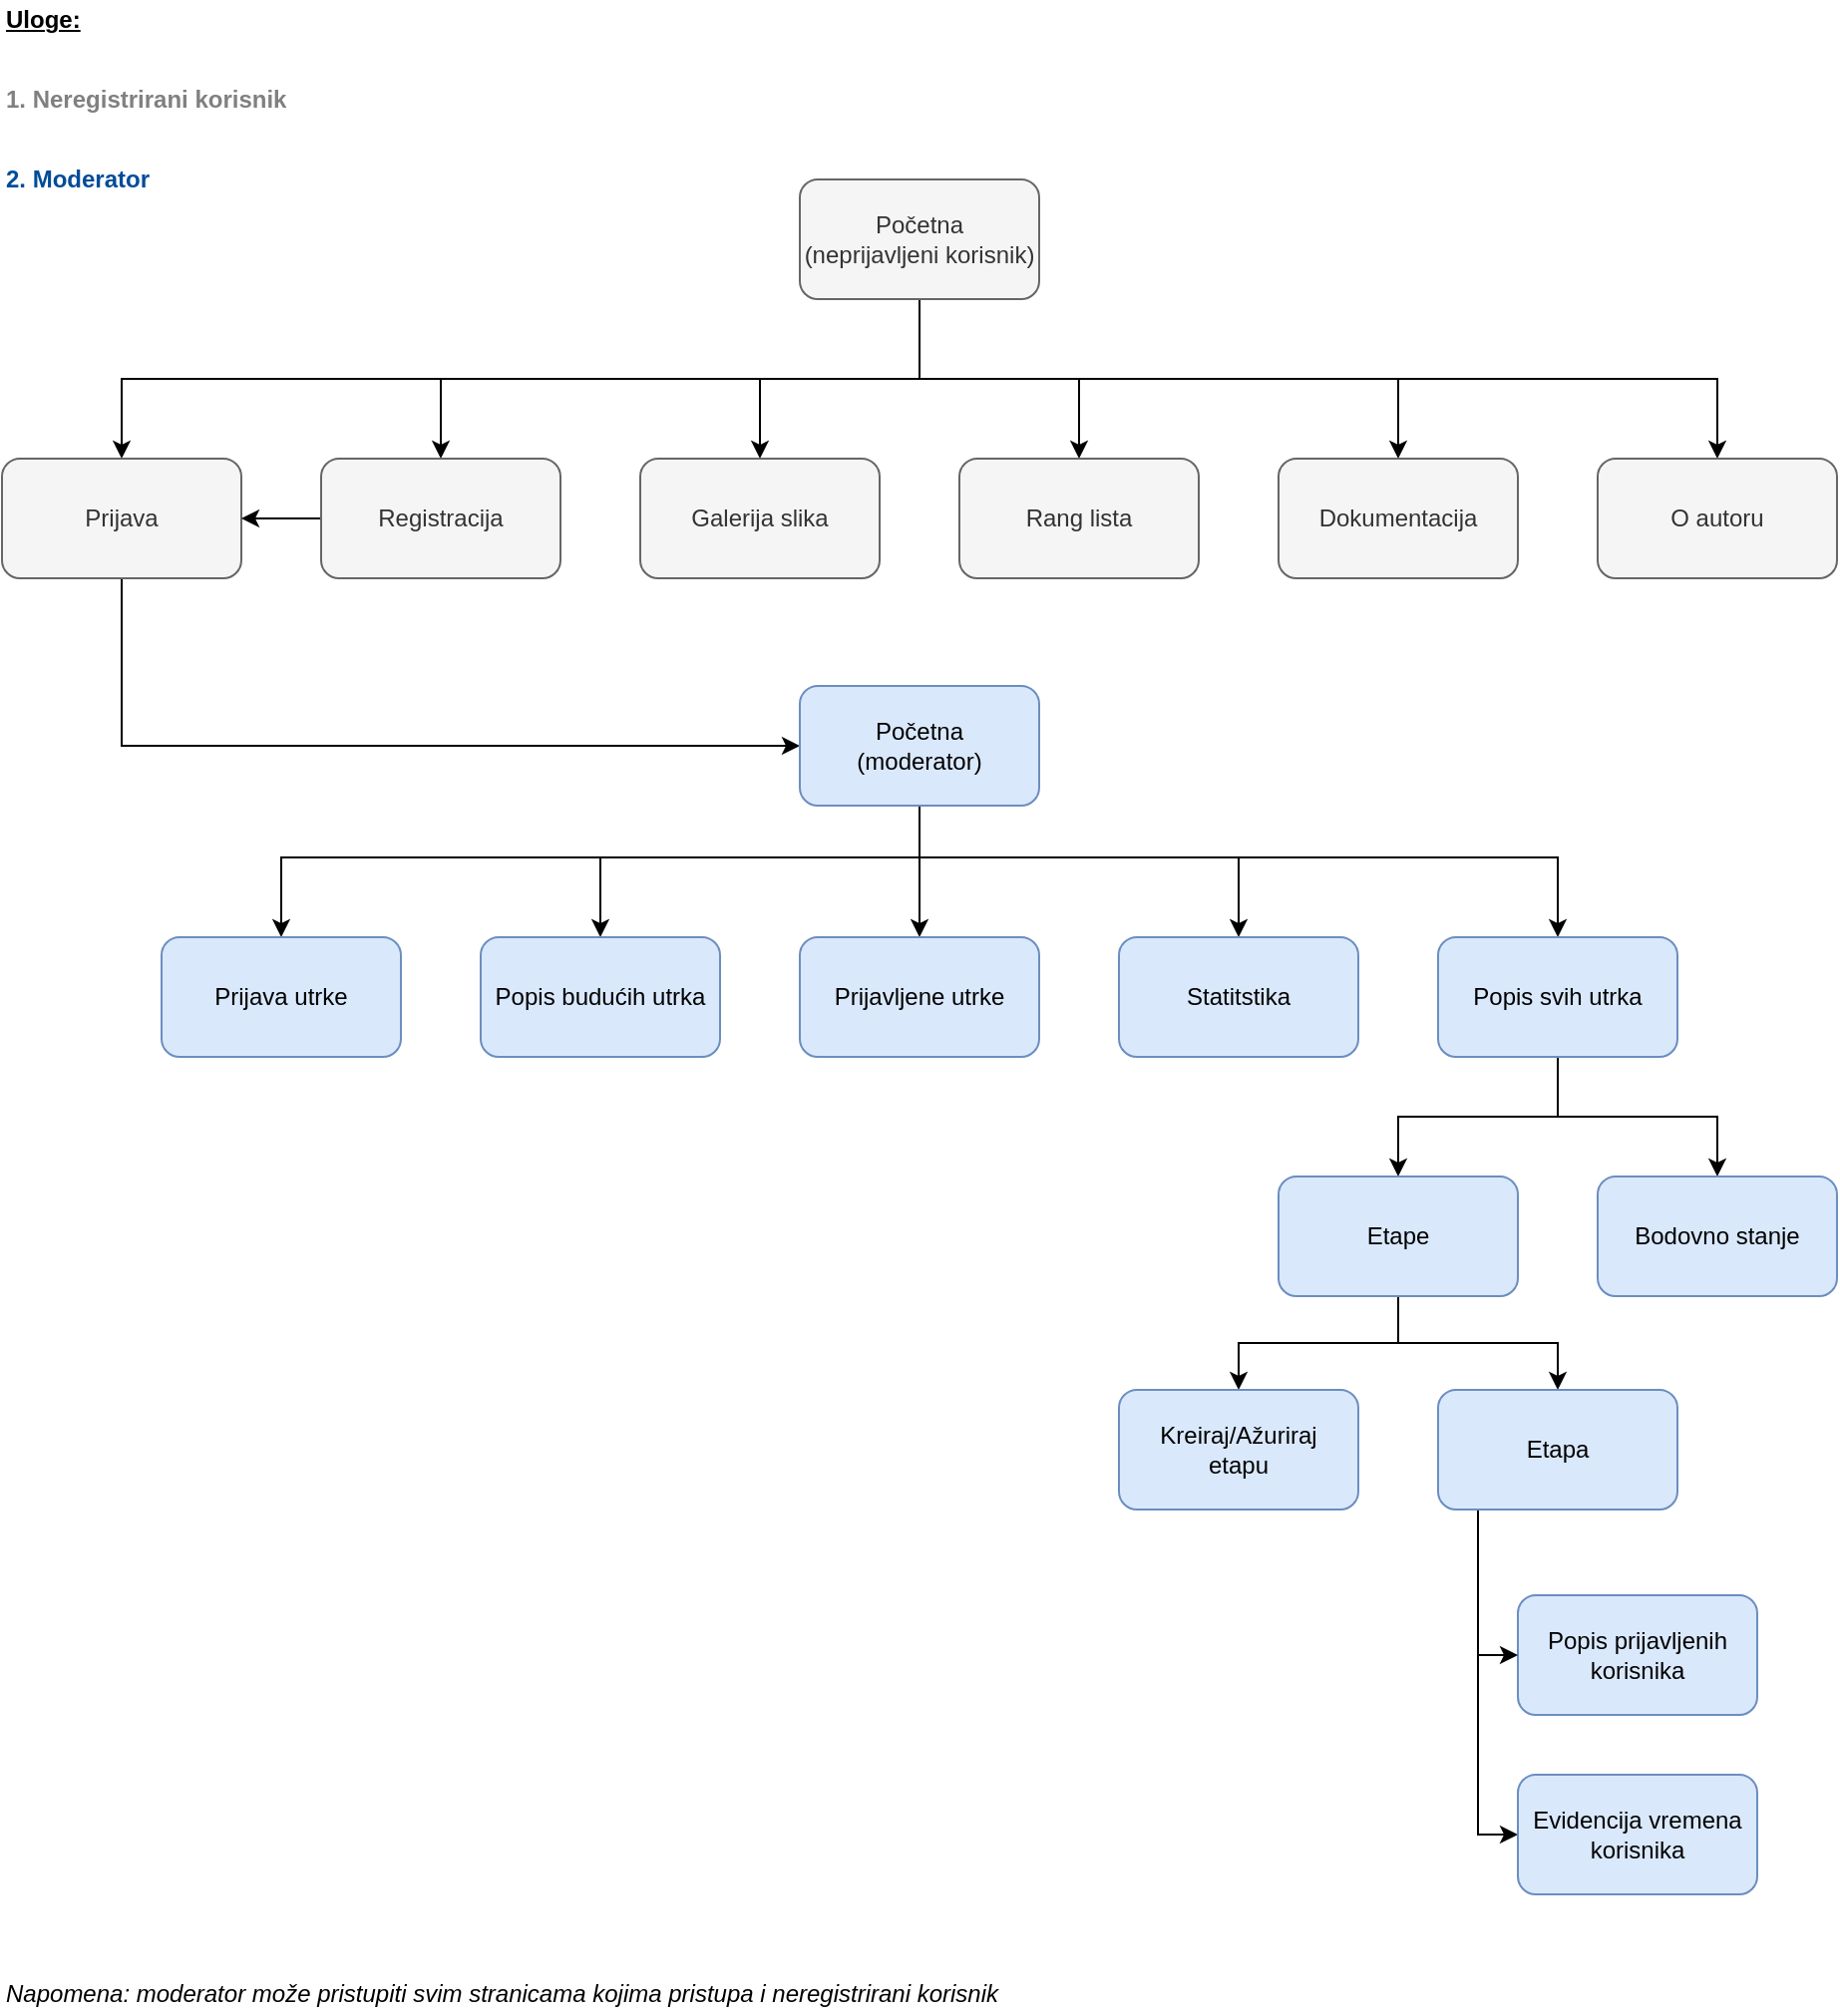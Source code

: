 <mxfile version="18.0.0" type="device"><diagram id="99FJYbJvx_ybCicwYEmS" name="Page-1"><mxGraphModel dx="1422" dy="772" grid="1" gridSize="10" guides="1" tooltips="1" connect="1" arrows="1" fold="1" page="1" pageScale="1" pageWidth="1169" pageHeight="827" math="0" shadow="0"><root><mxCell id="0"/><mxCell id="1" parent="0"/><mxCell id="h37jAPbzxF259i4xsaMp-9" style="edgeStyle=orthogonalEdgeStyle;rounded=0;orthogonalLoop=1;jettySize=auto;html=1;entryX=0.5;entryY=0;entryDx=0;entryDy=0;" parent="1" source="h37jAPbzxF259i4xsaMp-1" target="h37jAPbzxF259i4xsaMp-2" edge="1"><mxGeometry relative="1" as="geometry"><Array as="points"><mxPoint x="540" y="260"/><mxPoint x="140" y="260"/></Array></mxGeometry></mxCell><mxCell id="h37jAPbzxF259i4xsaMp-10" style="edgeStyle=orthogonalEdgeStyle;rounded=0;orthogonalLoop=1;jettySize=auto;html=1;" parent="1" source="h37jAPbzxF259i4xsaMp-1" target="h37jAPbzxF259i4xsaMp-3" edge="1"><mxGeometry relative="1" as="geometry"><Array as="points"><mxPoint x="540" y="260"/><mxPoint x="300" y="260"/></Array></mxGeometry></mxCell><mxCell id="h37jAPbzxF259i4xsaMp-11" style="edgeStyle=orthogonalEdgeStyle;rounded=0;orthogonalLoop=1;jettySize=auto;html=1;entryX=0.5;entryY=0;entryDx=0;entryDy=0;" parent="1" source="h37jAPbzxF259i4xsaMp-1" target="h37jAPbzxF259i4xsaMp-4" edge="1"><mxGeometry relative="1" as="geometry"><Array as="points"><mxPoint x="540" y="260"/><mxPoint x="460" y="260"/></Array></mxGeometry></mxCell><mxCell id="h37jAPbzxF259i4xsaMp-12" style="edgeStyle=orthogonalEdgeStyle;rounded=0;orthogonalLoop=1;jettySize=auto;html=1;entryX=0.5;entryY=0;entryDx=0;entryDy=0;" parent="1" source="h37jAPbzxF259i4xsaMp-1" target="h37jAPbzxF259i4xsaMp-5" edge="1"><mxGeometry relative="1" as="geometry"/></mxCell><mxCell id="h37jAPbzxF259i4xsaMp-14" style="edgeStyle=orthogonalEdgeStyle;rounded=0;orthogonalLoop=1;jettySize=auto;html=1;entryX=0.5;entryY=0;entryDx=0;entryDy=0;" parent="1" source="h37jAPbzxF259i4xsaMp-1" target="h37jAPbzxF259i4xsaMp-8" edge="1"><mxGeometry relative="1" as="geometry"><Array as="points"><mxPoint x="540" y="260"/><mxPoint x="780" y="260"/></Array></mxGeometry></mxCell><mxCell id="h37jAPbzxF259i4xsaMp-15" style="edgeStyle=orthogonalEdgeStyle;rounded=0;orthogonalLoop=1;jettySize=auto;html=1;" parent="1" source="h37jAPbzxF259i4xsaMp-1" target="h37jAPbzxF259i4xsaMp-7" edge="1"><mxGeometry relative="1" as="geometry"><Array as="points"><mxPoint x="540" y="260"/><mxPoint x="940" y="260"/></Array></mxGeometry></mxCell><mxCell id="h37jAPbzxF259i4xsaMp-1" value="Početna&lt;br&gt;(neprijavljeni korisnik)" style="rounded=1;whiteSpace=wrap;html=1;fillColor=#f5f5f5;strokeColor=#666666;glass=0;shadow=0;sketch=0;fontColor=#333333;" parent="1" vertex="1"><mxGeometry x="480" y="160" width="120" height="60" as="geometry"/></mxCell><mxCell id="h37jAPbzxF259i4xsaMp-24" style="edgeStyle=orthogonalEdgeStyle;rounded=0;orthogonalLoop=1;jettySize=auto;html=1;entryX=0;entryY=0.5;entryDx=0;entryDy=0;fontColor=#6D8764;" parent="1" source="h37jAPbzxF259i4xsaMp-2" target="h37jAPbzxF259i4xsaMp-22" edge="1"><mxGeometry relative="1" as="geometry"><Array as="points"><mxPoint x="140" y="444"/></Array></mxGeometry></mxCell><mxCell id="h37jAPbzxF259i4xsaMp-2" value="Prijava" style="rounded=1;whiteSpace=wrap;html=1;fillColor=#f5f5f5;strokeColor=#666666;glass=0;shadow=0;sketch=0;fontColor=#333333;" parent="1" vertex="1"><mxGeometry x="80" y="300" width="120" height="60" as="geometry"/></mxCell><mxCell id="h37jAPbzxF259i4xsaMp-23" style="edgeStyle=orthogonalEdgeStyle;rounded=0;orthogonalLoop=1;jettySize=auto;html=1;entryX=1;entryY=0.5;entryDx=0;entryDy=0;fontColor=#6D8764;" parent="1" source="h37jAPbzxF259i4xsaMp-3" target="h37jAPbzxF259i4xsaMp-2" edge="1"><mxGeometry relative="1" as="geometry"/></mxCell><mxCell id="h37jAPbzxF259i4xsaMp-3" value="Registracija" style="rounded=1;whiteSpace=wrap;html=1;fillColor=#f5f5f5;strokeColor=#666666;glass=0;shadow=0;sketch=0;fontColor=#333333;" parent="1" vertex="1"><mxGeometry x="240" y="300" width="120" height="60" as="geometry"/></mxCell><mxCell id="h37jAPbzxF259i4xsaMp-4" value="Galerija slika" style="rounded=1;whiteSpace=wrap;html=1;fillColor=#f5f5f5;strokeColor=#666666;glass=0;shadow=0;sketch=0;fontColor=#333333;" parent="1" vertex="1"><mxGeometry x="400" y="300" width="120" height="60" as="geometry"/></mxCell><mxCell id="h37jAPbzxF259i4xsaMp-5" value="Rang lista" style="rounded=1;whiteSpace=wrap;html=1;fillColor=#f5f5f5;strokeColor=#666666;glass=0;shadow=0;sketch=0;fontColor=#333333;" parent="1" vertex="1"><mxGeometry x="560" y="300" width="120" height="60" as="geometry"/></mxCell><mxCell id="h37jAPbzxF259i4xsaMp-7" value="O autoru" style="rounded=1;whiteSpace=wrap;html=1;fillColor=#f5f5f5;strokeColor=#666666;glass=0;shadow=0;sketch=0;fontColor=#333333;" parent="1" vertex="1"><mxGeometry x="880" y="300" width="120" height="60" as="geometry"/></mxCell><mxCell id="h37jAPbzxF259i4xsaMp-8" value="Dokumentacija" style="rounded=1;whiteSpace=wrap;html=1;fillColor=#f5f5f5;strokeColor=#666666;glass=0;shadow=0;sketch=0;fontColor=#333333;" parent="1" vertex="1"><mxGeometry x="720" y="300" width="120" height="60" as="geometry"/></mxCell><mxCell id="h37jAPbzxF259i4xsaMp-16" value="Uloge: " style="text;html=1;strokeColor=none;fillColor=none;align=left;verticalAlign=middle;whiteSpace=wrap;rounded=0;shadow=0;glass=0;sketch=0;fontStyle=5" parent="1" vertex="1"><mxGeometry x="80" y="70" width="40" height="20" as="geometry"/></mxCell><mxCell id="h37jAPbzxF259i4xsaMp-17" value="1. Neregistrirani korisnik" style="text;html=1;strokeColor=none;fillColor=none;align=left;verticalAlign=middle;whiteSpace=wrap;rounded=0;shadow=0;glass=0;sketch=0;fontStyle=1;fontColor=#808080;" parent="1" vertex="1"><mxGeometry x="80" y="110" width="150" height="20" as="geometry"/></mxCell><mxCell id="h37jAPbzxF259i4xsaMp-19" value="2. Moderator" style="text;html=1;strokeColor=none;fillColor=none;align=left;verticalAlign=middle;whiteSpace=wrap;rounded=0;shadow=0;glass=0;sketch=0;fontStyle=1;fontColor=#004C99;" parent="1" vertex="1"><mxGeometry x="80" y="150" width="150" height="20" as="geometry"/></mxCell><mxCell id="h37jAPbzxF259i4xsaMp-53" style="edgeStyle=orthogonalEdgeStyle;rounded=0;orthogonalLoop=1;jettySize=auto;html=1;fontColor=#004C99;" parent="1" source="h37jAPbzxF259i4xsaMp-22" target="h37jAPbzxF259i4xsaMp-25" edge="1"><mxGeometry relative="1" as="geometry"><Array as="points"><mxPoint x="540" y="500"/><mxPoint x="220" y="500"/></Array></mxGeometry></mxCell><mxCell id="h37jAPbzxF259i4xsaMp-54" style="edgeStyle=orthogonalEdgeStyle;rounded=0;orthogonalLoop=1;jettySize=auto;html=1;entryX=0.5;entryY=0;entryDx=0;entryDy=0;fontColor=#004C99;" parent="1" source="h37jAPbzxF259i4xsaMp-22" target="h37jAPbzxF259i4xsaMp-26" edge="1"><mxGeometry relative="1" as="geometry"><Array as="points"><mxPoint x="540" y="500"/><mxPoint x="380" y="500"/></Array></mxGeometry></mxCell><mxCell id="h37jAPbzxF259i4xsaMp-55" style="edgeStyle=orthogonalEdgeStyle;rounded=0;orthogonalLoop=1;jettySize=auto;html=1;entryX=0.5;entryY=0;entryDx=0;entryDy=0;fontColor=#004C99;" parent="1" source="h37jAPbzxF259i4xsaMp-22" target="h37jAPbzxF259i4xsaMp-27" edge="1"><mxGeometry relative="1" as="geometry"/></mxCell><mxCell id="h37jAPbzxF259i4xsaMp-56" style="edgeStyle=orthogonalEdgeStyle;rounded=0;orthogonalLoop=1;jettySize=auto;html=1;fontColor=#004C99;" parent="1" source="h37jAPbzxF259i4xsaMp-22" target="h37jAPbzxF259i4xsaMp-35" edge="1"><mxGeometry relative="1" as="geometry"><Array as="points"><mxPoint x="540" y="500"/><mxPoint x="700" y="500"/></Array></mxGeometry></mxCell><mxCell id="h37jAPbzxF259i4xsaMp-57" style="edgeStyle=orthogonalEdgeStyle;rounded=0;orthogonalLoop=1;jettySize=auto;html=1;fontColor=#004C99;" parent="1" source="h37jAPbzxF259i4xsaMp-22" target="h37jAPbzxF259i4xsaMp-46" edge="1"><mxGeometry relative="1" as="geometry"><Array as="points"><mxPoint x="540" y="500"/><mxPoint x="860" y="500"/></Array></mxGeometry></mxCell><mxCell id="h37jAPbzxF259i4xsaMp-22" value="Početna&lt;br&gt;(moderator)" style="rounded=1;whiteSpace=wrap;html=1;fillColor=#dae8fc;strokeColor=#6c8ebf;glass=0;shadow=0;sketch=0;" parent="1" vertex="1"><mxGeometry x="480" y="414" width="120" height="60" as="geometry"/></mxCell><mxCell id="h37jAPbzxF259i4xsaMp-25" value="Prijava utrke" style="rounded=1;whiteSpace=wrap;html=1;fillColor=#dae8fc;strokeColor=#6c8ebf;glass=0;shadow=0;sketch=0;" parent="1" vertex="1"><mxGeometry x="160" y="540" width="120" height="60" as="geometry"/></mxCell><mxCell id="h37jAPbzxF259i4xsaMp-26" value="Popis budućih utrka" style="rounded=1;whiteSpace=wrap;html=1;fillColor=#dae8fc;strokeColor=#6c8ebf;glass=0;shadow=0;sketch=0;" parent="1" vertex="1"><mxGeometry x="320" y="540" width="120" height="60" as="geometry"/></mxCell><mxCell id="h37jAPbzxF259i4xsaMp-27" value="Prijavljene utrke" style="rounded=1;whiteSpace=wrap;html=1;fillColor=#dae8fc;strokeColor=#6c8ebf;glass=0;shadow=0;sketch=0;" parent="1" vertex="1"><mxGeometry x="480" y="540" width="120" height="60" as="geometry"/></mxCell><mxCell id="h37jAPbzxF259i4xsaMp-31" value="Napomena: moderator može pristupiti svim stranicama kojima pristupa i neregistrirani korisnik" style="text;html=1;strokeColor=none;fillColor=none;align=left;verticalAlign=middle;whiteSpace=wrap;rounded=0;shadow=0;glass=0;sketch=0;fontStyle=2" parent="1" vertex="1"><mxGeometry x="80" y="1060" width="580" height="20" as="geometry"/></mxCell><mxCell id="h37jAPbzxF259i4xsaMp-35" value="Statitstika" style="rounded=1;whiteSpace=wrap;html=1;fillColor=#dae8fc;strokeColor=#6c8ebf;glass=0;shadow=0;sketch=0;" parent="1" vertex="1"><mxGeometry x="640" y="540" width="120" height="60" as="geometry"/></mxCell><mxCell id="h37jAPbzxF259i4xsaMp-58" style="edgeStyle=orthogonalEdgeStyle;rounded=0;orthogonalLoop=1;jettySize=auto;html=1;entryX=0.5;entryY=0;entryDx=0;entryDy=0;fontColor=#004C99;" parent="1" source="h37jAPbzxF259i4xsaMp-46" target="h37jAPbzxF259i4xsaMp-47" edge="1"><mxGeometry relative="1" as="geometry"/></mxCell><mxCell id="h37jAPbzxF259i4xsaMp-59" style="edgeStyle=orthogonalEdgeStyle;rounded=0;orthogonalLoop=1;jettySize=auto;html=1;entryX=0.5;entryY=0;entryDx=0;entryDy=0;fontColor=#004C99;" parent="1" source="h37jAPbzxF259i4xsaMp-46" target="h37jAPbzxF259i4xsaMp-49" edge="1"><mxGeometry relative="1" as="geometry"/></mxCell><mxCell id="h37jAPbzxF259i4xsaMp-46" value="Popis svih utrka" style="rounded=1;whiteSpace=wrap;html=1;fillColor=#dae8fc;strokeColor=#6c8ebf;glass=0;shadow=0;sketch=0;" parent="1" vertex="1"><mxGeometry x="800" y="540" width="120" height="60" as="geometry"/></mxCell><mxCell id="h37jAPbzxF259i4xsaMp-60" style="edgeStyle=orthogonalEdgeStyle;rounded=0;orthogonalLoop=1;jettySize=auto;html=1;entryX=0.5;entryY=0;entryDx=0;entryDy=0;fontColor=#004C99;" parent="1" source="h37jAPbzxF259i4xsaMp-47" target="h37jAPbzxF259i4xsaMp-48" edge="1"><mxGeometry relative="1" as="geometry"/></mxCell><mxCell id="h37jAPbzxF259i4xsaMp-61" style="edgeStyle=orthogonalEdgeStyle;rounded=0;orthogonalLoop=1;jettySize=auto;html=1;entryX=0.5;entryY=0;entryDx=0;entryDy=0;fontColor=#004C99;" parent="1" source="h37jAPbzxF259i4xsaMp-47" target="h37jAPbzxF259i4xsaMp-51" edge="1"><mxGeometry relative="1" as="geometry"/></mxCell><mxCell id="h37jAPbzxF259i4xsaMp-47" value="Etape" style="rounded=1;whiteSpace=wrap;html=1;fillColor=#dae8fc;strokeColor=#6c8ebf;glass=0;shadow=0;sketch=0;" parent="1" vertex="1"><mxGeometry x="720" y="660" width="120" height="60" as="geometry"/></mxCell><mxCell id="h37jAPbzxF259i4xsaMp-48" value="Kreiraj/Ažuriraj&lt;br&gt;etapu" style="rounded=1;whiteSpace=wrap;html=1;fillColor=#dae8fc;strokeColor=#6c8ebf;glass=0;shadow=0;sketch=0;" parent="1" vertex="1"><mxGeometry x="640" y="767" width="120" height="60" as="geometry"/></mxCell><mxCell id="h37jAPbzxF259i4xsaMp-49" value="Bodovno stanje" style="rounded=1;whiteSpace=wrap;html=1;fillColor=#dae8fc;strokeColor=#6c8ebf;glass=0;shadow=0;sketch=0;" parent="1" vertex="1"><mxGeometry x="880" y="660" width="120" height="60" as="geometry"/></mxCell><mxCell id="h37jAPbzxF259i4xsaMp-50" value="Popis prijavljenih&lt;br&gt;korisnika" style="rounded=1;whiteSpace=wrap;html=1;fillColor=#dae8fc;strokeColor=#6c8ebf;glass=0;shadow=0;sketch=0;" parent="1" vertex="1"><mxGeometry x="840" y="870" width="120" height="60" as="geometry"/></mxCell><mxCell id="h37jAPbzxF259i4xsaMp-62" style="edgeStyle=orthogonalEdgeStyle;rounded=0;orthogonalLoop=1;jettySize=auto;html=1;entryX=0;entryY=0.5;entryDx=0;entryDy=0;fontColor=#004C99;" parent="1" source="h37jAPbzxF259i4xsaMp-51" target="h37jAPbzxF259i4xsaMp-50" edge="1"><mxGeometry relative="1" as="geometry"><Array as="points"><mxPoint x="820" y="900"/></Array></mxGeometry></mxCell><mxCell id="h37jAPbzxF259i4xsaMp-63" style="edgeStyle=orthogonalEdgeStyle;rounded=0;orthogonalLoop=1;jettySize=auto;html=1;entryX=0;entryY=0.5;entryDx=0;entryDy=0;fontColor=#004C99;" parent="1" source="h37jAPbzxF259i4xsaMp-51" target="h37jAPbzxF259i4xsaMp-52" edge="1"><mxGeometry relative="1" as="geometry"><Array as="points"><mxPoint x="820" y="990"/></Array></mxGeometry></mxCell><mxCell id="h37jAPbzxF259i4xsaMp-51" value="Etapa" style="rounded=1;whiteSpace=wrap;html=1;fillColor=#dae8fc;strokeColor=#6c8ebf;glass=0;shadow=0;sketch=0;" parent="1" vertex="1"><mxGeometry x="800" y="767" width="120" height="60" as="geometry"/></mxCell><mxCell id="h37jAPbzxF259i4xsaMp-52" value="Evidencija vremena korisnika" style="rounded=1;whiteSpace=wrap;html=1;fillColor=#dae8fc;strokeColor=#6c8ebf;glass=0;shadow=0;sketch=0;" parent="1" vertex="1"><mxGeometry x="840" y="960" width="120" height="60" as="geometry"/></mxCell></root></mxGraphModel></diagram></mxfile>